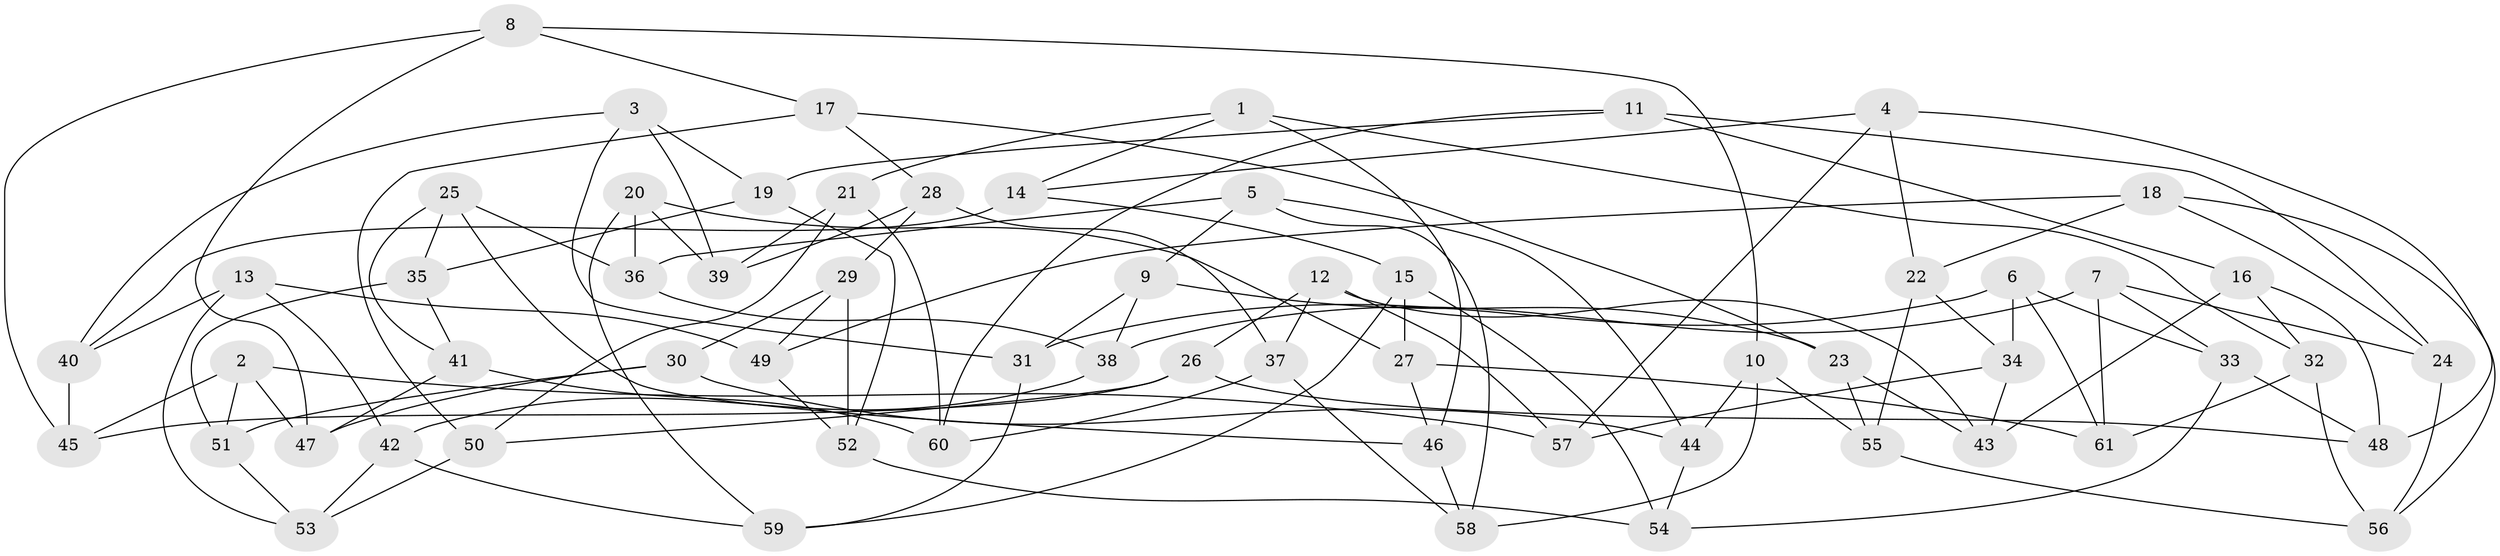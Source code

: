 // Generated by graph-tools (version 1.1) at 2025/37/03/09/25 02:37:58]
// undirected, 61 vertices, 122 edges
graph export_dot {
graph [start="1"]
  node [color=gray90,style=filled];
  1;
  2;
  3;
  4;
  5;
  6;
  7;
  8;
  9;
  10;
  11;
  12;
  13;
  14;
  15;
  16;
  17;
  18;
  19;
  20;
  21;
  22;
  23;
  24;
  25;
  26;
  27;
  28;
  29;
  30;
  31;
  32;
  33;
  34;
  35;
  36;
  37;
  38;
  39;
  40;
  41;
  42;
  43;
  44;
  45;
  46;
  47;
  48;
  49;
  50;
  51;
  52;
  53;
  54;
  55;
  56;
  57;
  58;
  59;
  60;
  61;
  1 -- 14;
  1 -- 46;
  1 -- 32;
  1 -- 21;
  2 -- 51;
  2 -- 57;
  2 -- 47;
  2 -- 45;
  3 -- 31;
  3 -- 19;
  3 -- 39;
  3 -- 40;
  4 -- 22;
  4 -- 57;
  4 -- 14;
  4 -- 48;
  5 -- 36;
  5 -- 44;
  5 -- 58;
  5 -- 9;
  6 -- 33;
  6 -- 34;
  6 -- 61;
  6 -- 31;
  7 -- 33;
  7 -- 61;
  7 -- 24;
  7 -- 38;
  8 -- 17;
  8 -- 10;
  8 -- 47;
  8 -- 45;
  9 -- 38;
  9 -- 23;
  9 -- 31;
  10 -- 44;
  10 -- 55;
  10 -- 58;
  11 -- 19;
  11 -- 24;
  11 -- 16;
  11 -- 60;
  12 -- 57;
  12 -- 37;
  12 -- 43;
  12 -- 26;
  13 -- 49;
  13 -- 40;
  13 -- 53;
  13 -- 42;
  14 -- 15;
  14 -- 40;
  15 -- 27;
  15 -- 59;
  15 -- 54;
  16 -- 32;
  16 -- 48;
  16 -- 43;
  17 -- 50;
  17 -- 28;
  17 -- 23;
  18 -- 56;
  18 -- 49;
  18 -- 22;
  18 -- 24;
  19 -- 52;
  19 -- 35;
  20 -- 27;
  20 -- 36;
  20 -- 59;
  20 -- 39;
  21 -- 39;
  21 -- 60;
  21 -- 50;
  22 -- 55;
  22 -- 34;
  23 -- 43;
  23 -- 55;
  24 -- 56;
  25 -- 36;
  25 -- 46;
  25 -- 35;
  25 -- 41;
  26 -- 48;
  26 -- 45;
  26 -- 50;
  27 -- 46;
  27 -- 61;
  28 -- 29;
  28 -- 39;
  28 -- 37;
  29 -- 30;
  29 -- 52;
  29 -- 49;
  30 -- 47;
  30 -- 44;
  30 -- 51;
  31 -- 59;
  32 -- 61;
  32 -- 56;
  33 -- 54;
  33 -- 48;
  34 -- 57;
  34 -- 43;
  35 -- 51;
  35 -- 41;
  36 -- 38;
  37 -- 60;
  37 -- 58;
  38 -- 42;
  40 -- 45;
  41 -- 47;
  41 -- 60;
  42 -- 53;
  42 -- 59;
  44 -- 54;
  46 -- 58;
  49 -- 52;
  50 -- 53;
  51 -- 53;
  52 -- 54;
  55 -- 56;
}
